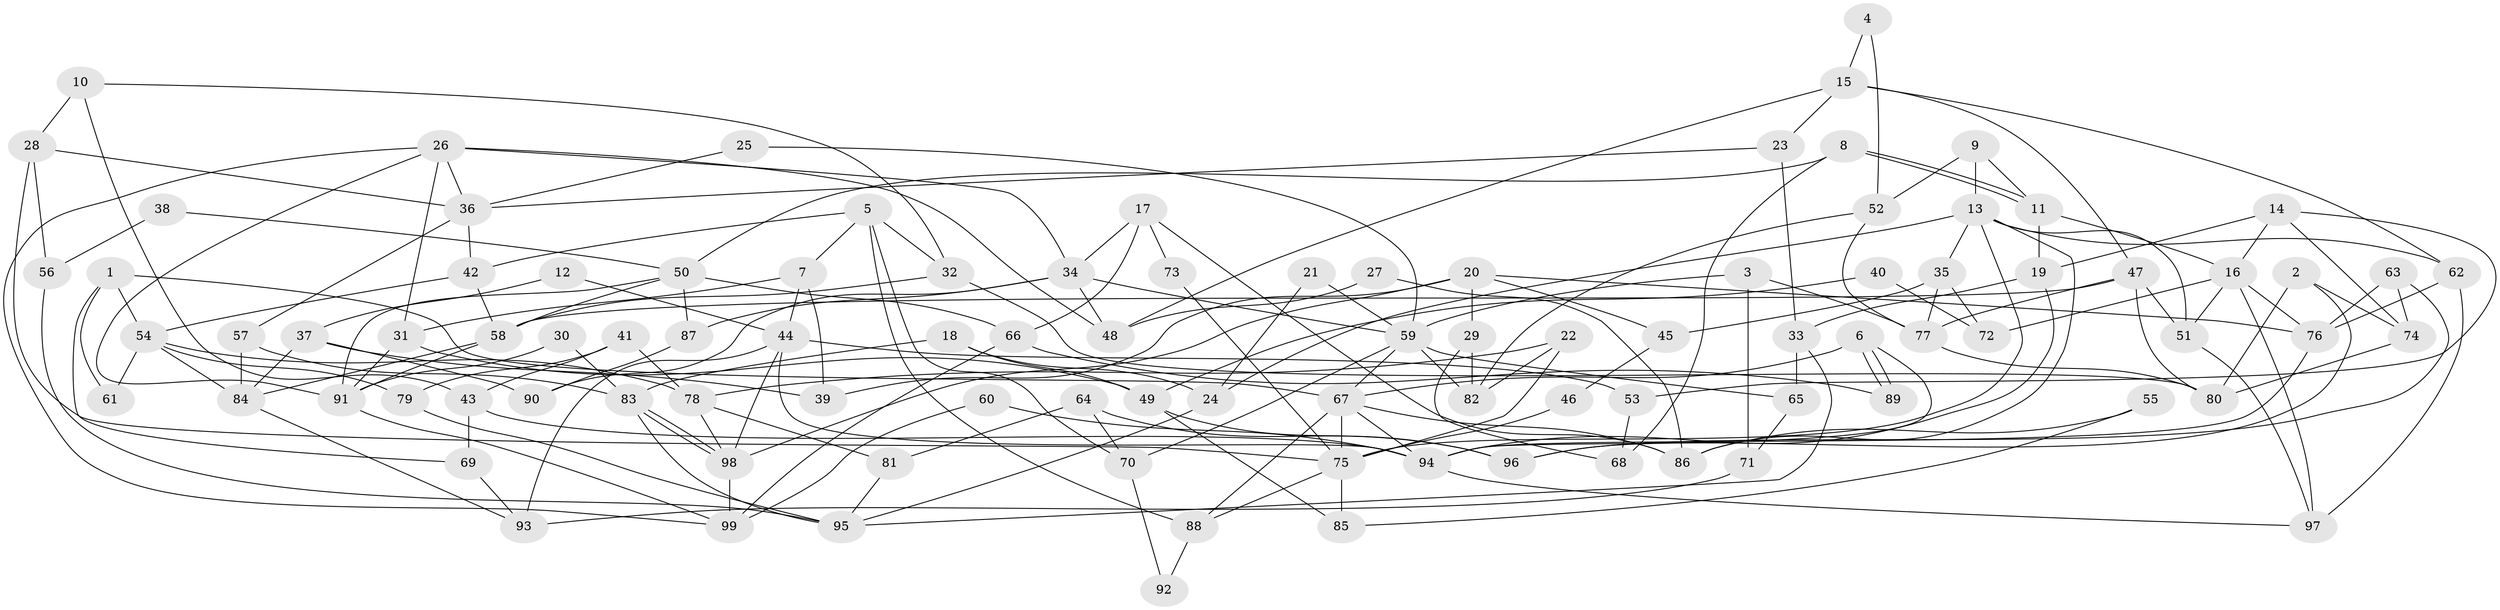 // coarse degree distribution, {2: 0.04, 5: 0.28, 6: 0.08, 4: 0.16, 3: 0.16, 7: 0.16, 8: 0.08, 11: 0.02, 9: 0.02}
// Generated by graph-tools (version 1.1) at 2025/37/03/04/25 23:37:11]
// undirected, 99 vertices, 198 edges
graph export_dot {
  node [color=gray90,style=filled];
  1;
  2;
  3;
  4;
  5;
  6;
  7;
  8;
  9;
  10;
  11;
  12;
  13;
  14;
  15;
  16;
  17;
  18;
  19;
  20;
  21;
  22;
  23;
  24;
  25;
  26;
  27;
  28;
  29;
  30;
  31;
  32;
  33;
  34;
  35;
  36;
  37;
  38;
  39;
  40;
  41;
  42;
  43;
  44;
  45;
  46;
  47;
  48;
  49;
  50;
  51;
  52;
  53;
  54;
  55;
  56;
  57;
  58;
  59;
  60;
  61;
  62;
  63;
  64;
  65;
  66;
  67;
  68;
  69;
  70;
  71;
  72;
  73;
  74;
  75;
  76;
  77;
  78;
  79;
  80;
  81;
  82;
  83;
  84;
  85;
  86;
  87;
  88;
  89;
  90;
  91;
  92;
  93;
  94;
  95;
  96;
  97;
  98;
  99;
  1 -- 67;
  1 -- 54;
  1 -- 61;
  1 -- 69;
  2 -- 80;
  2 -- 74;
  2 -- 96;
  3 -- 77;
  3 -- 59;
  3 -- 71;
  4 -- 52;
  4 -- 15;
  5 -- 88;
  5 -- 42;
  5 -- 7;
  5 -- 32;
  5 -- 70;
  6 -- 89;
  6 -- 89;
  6 -- 94;
  6 -- 67;
  7 -- 39;
  7 -- 31;
  7 -- 44;
  8 -- 11;
  8 -- 11;
  8 -- 50;
  8 -- 68;
  9 -- 11;
  9 -- 13;
  9 -- 52;
  10 -- 32;
  10 -- 43;
  10 -- 28;
  11 -- 19;
  11 -- 16;
  12 -- 44;
  12 -- 37;
  13 -- 51;
  13 -- 75;
  13 -- 24;
  13 -- 35;
  13 -- 62;
  13 -- 86;
  14 -- 74;
  14 -- 16;
  14 -- 19;
  14 -- 53;
  15 -- 62;
  15 -- 48;
  15 -- 23;
  15 -- 47;
  16 -- 76;
  16 -- 51;
  16 -- 72;
  16 -- 97;
  17 -- 86;
  17 -- 34;
  17 -- 66;
  17 -- 73;
  18 -- 49;
  18 -- 83;
  18 -- 24;
  19 -- 94;
  19 -- 33;
  20 -- 76;
  20 -- 98;
  20 -- 29;
  20 -- 39;
  20 -- 45;
  21 -- 59;
  21 -- 24;
  22 -- 78;
  22 -- 82;
  22 -- 75;
  23 -- 33;
  23 -- 36;
  24 -- 95;
  25 -- 59;
  25 -- 36;
  26 -- 31;
  26 -- 91;
  26 -- 34;
  26 -- 36;
  26 -- 48;
  26 -- 99;
  27 -- 86;
  27 -- 48;
  28 -- 36;
  28 -- 56;
  28 -- 75;
  29 -- 68;
  29 -- 82;
  30 -- 91;
  30 -- 83;
  31 -- 91;
  31 -- 49;
  32 -- 80;
  32 -- 58;
  33 -- 95;
  33 -- 65;
  34 -- 59;
  34 -- 48;
  34 -- 87;
  34 -- 90;
  35 -- 77;
  35 -- 45;
  35 -- 72;
  36 -- 42;
  36 -- 57;
  37 -- 84;
  37 -- 90;
  37 -- 39;
  38 -- 50;
  38 -- 56;
  40 -- 72;
  40 -- 49;
  41 -- 78;
  41 -- 79;
  41 -- 43;
  42 -- 58;
  42 -- 54;
  43 -- 94;
  43 -- 69;
  44 -- 98;
  44 -- 53;
  44 -- 93;
  44 -- 94;
  45 -- 46;
  46 -- 75;
  47 -- 51;
  47 -- 58;
  47 -- 77;
  47 -- 80;
  49 -- 96;
  49 -- 85;
  50 -- 91;
  50 -- 58;
  50 -- 66;
  50 -- 87;
  51 -- 97;
  52 -- 82;
  52 -- 77;
  53 -- 68;
  54 -- 84;
  54 -- 61;
  54 -- 78;
  54 -- 79;
  55 -- 86;
  55 -- 85;
  56 -- 95;
  57 -- 84;
  57 -- 83;
  58 -- 84;
  58 -- 91;
  59 -- 65;
  59 -- 67;
  59 -- 70;
  59 -- 82;
  60 -- 99;
  60 -- 94;
  62 -- 97;
  62 -- 76;
  63 -- 76;
  63 -- 96;
  63 -- 74;
  64 -- 70;
  64 -- 81;
  64 -- 96;
  65 -- 71;
  66 -- 89;
  66 -- 99;
  67 -- 75;
  67 -- 86;
  67 -- 88;
  67 -- 94;
  69 -- 93;
  70 -- 92;
  71 -- 93;
  73 -- 75;
  74 -- 80;
  75 -- 85;
  75 -- 88;
  76 -- 94;
  77 -- 80;
  78 -- 98;
  78 -- 81;
  79 -- 95;
  81 -- 95;
  83 -- 98;
  83 -- 98;
  83 -- 95;
  84 -- 93;
  87 -- 90;
  88 -- 92;
  91 -- 99;
  94 -- 97;
  98 -- 99;
}
